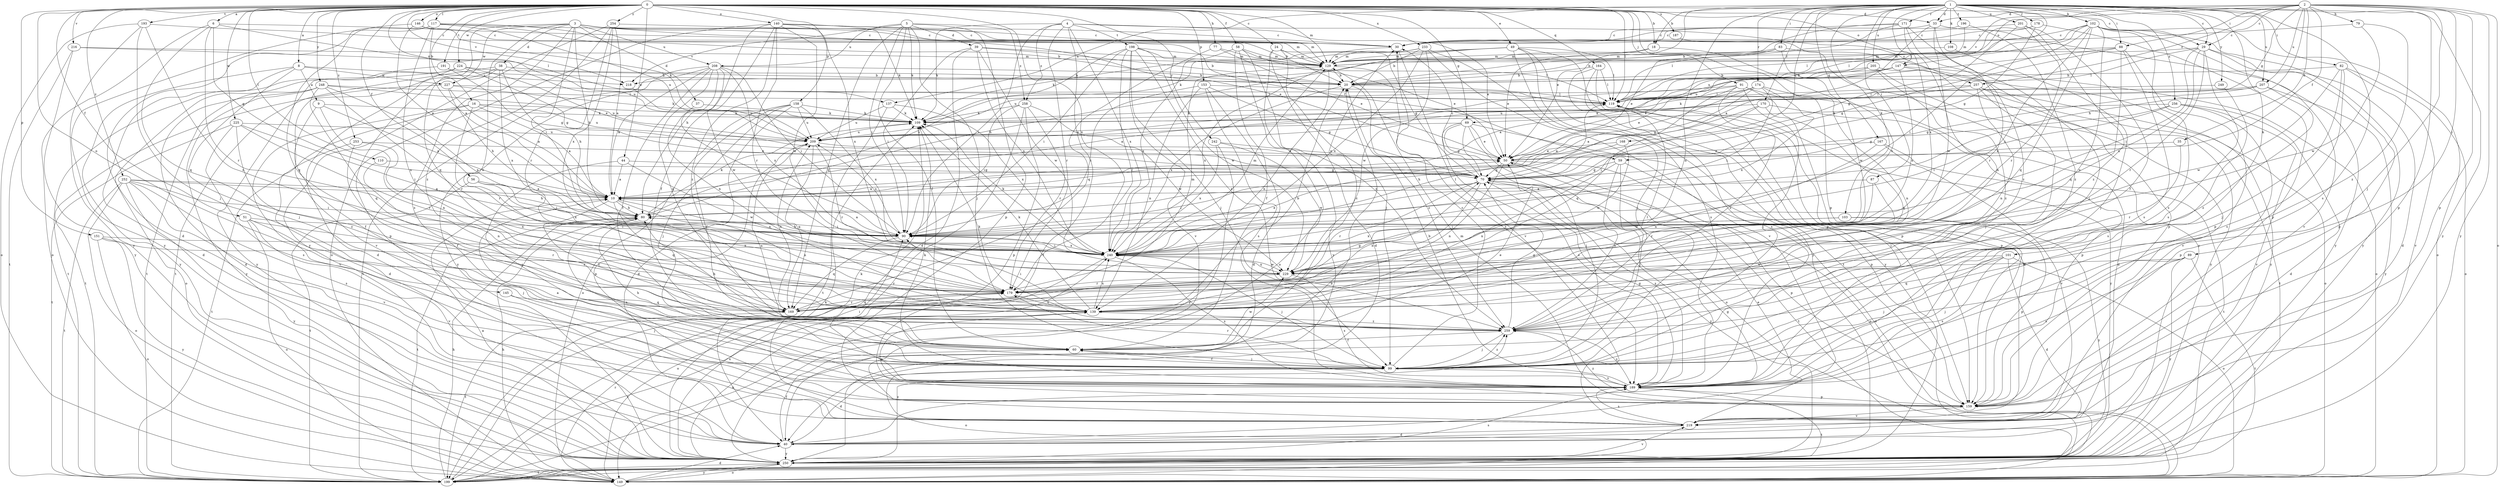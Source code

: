 strict digraph  {
0;
1;
2;
3;
4;
5;
6;
8;
9;
10;
16;
18;
20;
24;
29;
30;
33;
35;
37;
38;
39;
40;
44;
49;
50;
51;
56;
58;
59;
60;
69;
70;
77;
79;
80;
82;
83;
87;
88;
89;
90;
91;
99;
101;
102;
103;
108;
109;
110;
117;
119;
129;
137;
139;
140;
145;
146;
147;
149;
151;
153;
158;
159;
164;
167;
168;
169;
170;
171;
174;
178;
179;
187;
189;
191;
193;
196;
198;
199;
201;
205;
207;
208;
209;
216;
218;
219;
224;
225;
227;
229;
233;
240;
242;
248;
249;
250;
252;
253;
254;
256;
257;
258;
259;
0 -> 6  [label=a];
0 -> 8  [label=a];
0 -> 16  [label=b];
0 -> 18  [label=b];
0 -> 24  [label=c];
0 -> 29  [label=c];
0 -> 33  [label=d];
0 -> 44  [label=e];
0 -> 49  [label=e];
0 -> 51  [label=f];
0 -> 56  [label=f];
0 -> 58  [label=f];
0 -> 69  [label=g];
0 -> 77  [label=h];
0 -> 91  [label=j];
0 -> 110  [label=l];
0 -> 117  [label=l];
0 -> 119  [label=l];
0 -> 129  [label=m];
0 -> 137  [label=n];
0 -> 140  [label=o];
0 -> 145  [label=o];
0 -> 146  [label=o];
0 -> 147  [label=o];
0 -> 151  [label=p];
0 -> 153  [label=p];
0 -> 158  [label=p];
0 -> 159  [label=p];
0 -> 164  [label=q];
0 -> 187  [label=s];
0 -> 191  [label=t];
0 -> 193  [label=t];
0 -> 216  [label=v];
0 -> 218  [label=v];
0 -> 224  [label=w];
0 -> 225  [label=w];
0 -> 233  [label=x];
0 -> 240  [label=x];
0 -> 242  [label=y];
0 -> 248  [label=y];
0 -> 252  [label=z];
0 -> 253  [label=z];
0 -> 254  [label=z];
1 -> 18  [label=b];
1 -> 29  [label=c];
1 -> 33  [label=d];
1 -> 50  [label=e];
1 -> 82  [label=i];
1 -> 83  [label=i];
1 -> 87  [label=i];
1 -> 88  [label=i];
1 -> 101  [label=k];
1 -> 102  [label=k];
1 -> 103  [label=k];
1 -> 108  [label=k];
1 -> 119  [label=l];
1 -> 137  [label=n];
1 -> 139  [label=n];
1 -> 159  [label=p];
1 -> 167  [label=q];
1 -> 168  [label=q];
1 -> 170  [label=r];
1 -> 171  [label=r];
1 -> 174  [label=r];
1 -> 178  [label=r];
1 -> 189  [label=s];
1 -> 196  [label=t];
1 -> 201  [label=u];
1 -> 205  [label=u];
1 -> 207  [label=u];
1 -> 240  [label=x];
1 -> 249  [label=y];
1 -> 250  [label=y];
1 -> 256  [label=z];
2 -> 29  [label=c];
2 -> 33  [label=d];
2 -> 35  [label=d];
2 -> 59  [label=f];
2 -> 69  [label=g];
2 -> 79  [label=h];
2 -> 80  [label=h];
2 -> 88  [label=i];
2 -> 89  [label=i];
2 -> 99  [label=j];
2 -> 147  [label=o];
2 -> 149  [label=o];
2 -> 159  [label=p];
2 -> 207  [label=u];
2 -> 218  [label=v];
2 -> 250  [label=y];
2 -> 257  [label=z];
3 -> 20  [label=b];
3 -> 30  [label=c];
3 -> 37  [label=d];
3 -> 38  [label=d];
3 -> 50  [label=e];
3 -> 59  [label=f];
3 -> 80  [label=h];
3 -> 90  [label=i];
3 -> 139  [label=n];
3 -> 169  [label=q];
3 -> 189  [label=s];
3 -> 208  [label=u];
3 -> 227  [label=w];
4 -> 50  [label=e];
4 -> 90  [label=i];
4 -> 109  [label=k];
4 -> 179  [label=r];
4 -> 198  [label=t];
4 -> 199  [label=t];
4 -> 240  [label=x];
4 -> 257  [label=z];
4 -> 258  [label=z];
5 -> 39  [label=d];
5 -> 60  [label=f];
5 -> 90  [label=i];
5 -> 99  [label=j];
5 -> 109  [label=k];
5 -> 159  [label=p];
5 -> 169  [label=q];
5 -> 208  [label=u];
5 -> 218  [label=v];
5 -> 258  [label=z];
6 -> 30  [label=c];
6 -> 70  [label=g];
6 -> 119  [label=l];
6 -> 149  [label=o];
6 -> 169  [label=q];
6 -> 179  [label=r];
8 -> 9  [label=a];
8 -> 40  [label=d];
8 -> 99  [label=j];
8 -> 218  [label=v];
8 -> 227  [label=w];
8 -> 250  [label=y];
9 -> 10  [label=a];
9 -> 60  [label=f];
9 -> 109  [label=k];
9 -> 139  [label=n];
10 -> 80  [label=h];
10 -> 139  [label=n];
10 -> 169  [label=q];
10 -> 240  [label=x];
10 -> 259  [label=z];
16 -> 10  [label=a];
16 -> 40  [label=d];
16 -> 109  [label=k];
16 -> 179  [label=r];
16 -> 209  [label=u];
16 -> 219  [label=v];
18 -> 50  [label=e];
18 -> 129  [label=m];
18 -> 229  [label=w];
20 -> 119  [label=l];
20 -> 240  [label=x];
20 -> 259  [label=z];
24 -> 40  [label=d];
24 -> 70  [label=g];
24 -> 99  [label=j];
24 -> 129  [label=m];
24 -> 250  [label=y];
29 -> 40  [label=d];
29 -> 90  [label=i];
29 -> 119  [label=l];
29 -> 129  [label=m];
29 -> 159  [label=p];
29 -> 179  [label=r];
29 -> 189  [label=s];
29 -> 240  [label=x];
30 -> 129  [label=m];
30 -> 219  [label=v];
33 -> 10  [label=a];
33 -> 30  [label=c];
33 -> 179  [label=r];
33 -> 229  [label=w];
33 -> 250  [label=y];
35 -> 50  [label=e];
35 -> 179  [label=r];
37 -> 90  [label=i];
37 -> 109  [label=k];
38 -> 20  [label=b];
38 -> 40  [label=d];
38 -> 80  [label=h];
38 -> 159  [label=p];
38 -> 199  [label=t];
38 -> 240  [label=x];
39 -> 20  [label=b];
39 -> 40  [label=d];
39 -> 90  [label=i];
39 -> 129  [label=m];
39 -> 229  [label=w];
39 -> 240  [label=x];
40 -> 50  [label=e];
40 -> 60  [label=f];
40 -> 70  [label=g];
40 -> 250  [label=y];
44 -> 10  [label=a];
44 -> 70  [label=g];
44 -> 99  [label=j];
44 -> 229  [label=w];
49 -> 80  [label=h];
49 -> 99  [label=j];
49 -> 109  [label=k];
49 -> 119  [label=l];
49 -> 129  [label=m];
49 -> 159  [label=p];
49 -> 189  [label=s];
49 -> 199  [label=t];
50 -> 70  [label=g];
50 -> 139  [label=n];
50 -> 149  [label=o];
50 -> 199  [label=t];
51 -> 90  [label=i];
51 -> 99  [label=j];
51 -> 149  [label=o];
51 -> 179  [label=r];
51 -> 219  [label=v];
56 -> 10  [label=a];
56 -> 90  [label=i];
56 -> 199  [label=t];
56 -> 240  [label=x];
58 -> 50  [label=e];
58 -> 60  [label=f];
58 -> 129  [label=m];
58 -> 149  [label=o];
58 -> 240  [label=x];
58 -> 259  [label=z];
59 -> 70  [label=g];
59 -> 99  [label=j];
59 -> 139  [label=n];
59 -> 149  [label=o];
59 -> 259  [label=z];
60 -> 30  [label=c];
60 -> 50  [label=e];
60 -> 99  [label=j];
60 -> 209  [label=u];
60 -> 229  [label=w];
69 -> 50  [label=e];
69 -> 70  [label=g];
69 -> 99  [label=j];
69 -> 149  [label=o];
69 -> 159  [label=p];
69 -> 189  [label=s];
69 -> 209  [label=u];
70 -> 10  [label=a];
70 -> 30  [label=c];
70 -> 90  [label=i];
70 -> 139  [label=n];
70 -> 159  [label=p];
70 -> 179  [label=r];
70 -> 189  [label=s];
70 -> 250  [label=y];
77 -> 50  [label=e];
77 -> 129  [label=m];
77 -> 169  [label=q];
79 -> 30  [label=c];
79 -> 229  [label=w];
79 -> 259  [label=z];
80 -> 90  [label=i];
80 -> 109  [label=k];
80 -> 189  [label=s];
80 -> 199  [label=t];
82 -> 20  [label=b];
82 -> 99  [label=j];
82 -> 149  [label=o];
82 -> 189  [label=s];
82 -> 219  [label=v];
82 -> 229  [label=w];
83 -> 20  [label=b];
83 -> 50  [label=e];
83 -> 129  [label=m];
83 -> 159  [label=p];
83 -> 240  [label=x];
87 -> 10  [label=a];
87 -> 179  [label=r];
87 -> 229  [label=w];
88 -> 70  [label=g];
88 -> 129  [label=m];
88 -> 159  [label=p];
88 -> 169  [label=q];
88 -> 189  [label=s];
88 -> 209  [label=u];
89 -> 99  [label=j];
89 -> 189  [label=s];
89 -> 199  [label=t];
89 -> 229  [label=w];
89 -> 250  [label=y];
90 -> 10  [label=a];
90 -> 80  [label=h];
90 -> 169  [label=q];
90 -> 209  [label=u];
90 -> 240  [label=x];
91 -> 10  [label=a];
91 -> 40  [label=d];
91 -> 99  [label=j];
91 -> 119  [label=l];
91 -> 159  [label=p];
91 -> 169  [label=q];
91 -> 259  [label=z];
99 -> 30  [label=c];
99 -> 40  [label=d];
99 -> 60  [label=f];
99 -> 80  [label=h];
99 -> 149  [label=o];
99 -> 179  [label=r];
99 -> 189  [label=s];
99 -> 259  [label=z];
101 -> 40  [label=d];
101 -> 99  [label=j];
101 -> 149  [label=o];
101 -> 169  [label=q];
101 -> 189  [label=s];
101 -> 229  [label=w];
102 -> 30  [label=c];
102 -> 90  [label=i];
102 -> 119  [label=l];
102 -> 139  [label=n];
102 -> 149  [label=o];
102 -> 169  [label=q];
102 -> 189  [label=s];
102 -> 209  [label=u];
102 -> 219  [label=v];
102 -> 240  [label=x];
102 -> 250  [label=y];
103 -> 90  [label=i];
103 -> 159  [label=p];
103 -> 240  [label=x];
103 -> 250  [label=y];
108 -> 99  [label=j];
108 -> 129  [label=m];
109 -> 209  [label=u];
110 -> 70  [label=g];
110 -> 139  [label=n];
117 -> 10  [label=a];
117 -> 20  [label=b];
117 -> 30  [label=c];
117 -> 40  [label=d];
117 -> 129  [label=m];
117 -> 139  [label=n];
117 -> 209  [label=u];
117 -> 250  [label=y];
119 -> 109  [label=k];
119 -> 250  [label=y];
129 -> 20  [label=b];
129 -> 139  [label=n];
129 -> 189  [label=s];
129 -> 240  [label=x];
137 -> 109  [label=k];
137 -> 199  [label=t];
137 -> 209  [label=u];
137 -> 240  [label=x];
139 -> 20  [label=b];
139 -> 90  [label=i];
139 -> 109  [label=k];
139 -> 159  [label=p];
139 -> 199  [label=t];
139 -> 240  [label=x];
139 -> 259  [label=z];
140 -> 30  [label=c];
140 -> 60  [label=f];
140 -> 80  [label=h];
140 -> 109  [label=k];
140 -> 129  [label=m];
140 -> 149  [label=o];
140 -> 179  [label=r];
140 -> 229  [label=w];
140 -> 240  [label=x];
140 -> 259  [label=z];
145 -> 99  [label=j];
145 -> 169  [label=q];
146 -> 10  [label=a];
146 -> 30  [label=c];
146 -> 109  [label=k];
146 -> 169  [label=q];
147 -> 20  [label=b];
147 -> 50  [label=e];
147 -> 149  [label=o];
147 -> 209  [label=u];
147 -> 240  [label=x];
147 -> 250  [label=y];
149 -> 40  [label=d];
149 -> 80  [label=h];
149 -> 179  [label=r];
149 -> 250  [label=y];
151 -> 149  [label=o];
151 -> 179  [label=r];
151 -> 240  [label=x];
151 -> 250  [label=y];
153 -> 40  [label=d];
153 -> 70  [label=g];
153 -> 90  [label=i];
153 -> 119  [label=l];
153 -> 139  [label=n];
153 -> 189  [label=s];
158 -> 40  [label=d];
158 -> 60  [label=f];
158 -> 99  [label=j];
158 -> 109  [label=k];
158 -> 149  [label=o];
158 -> 209  [label=u];
158 -> 240  [label=x];
159 -> 129  [label=m];
159 -> 219  [label=v];
159 -> 259  [label=z];
164 -> 20  [label=b];
164 -> 119  [label=l];
164 -> 159  [label=p];
164 -> 189  [label=s];
164 -> 250  [label=y];
167 -> 50  [label=e];
167 -> 139  [label=n];
167 -> 199  [label=t];
167 -> 219  [label=v];
168 -> 50  [label=e];
168 -> 80  [label=h];
168 -> 229  [label=w];
169 -> 70  [label=g];
169 -> 179  [label=r];
169 -> 199  [label=t];
169 -> 209  [label=u];
170 -> 10  [label=a];
170 -> 90  [label=i];
170 -> 109  [label=k];
170 -> 159  [label=p];
170 -> 169  [label=q];
171 -> 20  [label=b];
171 -> 30  [label=c];
171 -> 99  [label=j];
171 -> 119  [label=l];
171 -> 139  [label=n];
171 -> 259  [label=z];
174 -> 10  [label=a];
174 -> 50  [label=e];
174 -> 70  [label=g];
174 -> 90  [label=i];
174 -> 119  [label=l];
174 -> 139  [label=n];
174 -> 240  [label=x];
178 -> 30  [label=c];
178 -> 70  [label=g];
178 -> 119  [label=l];
178 -> 159  [label=p];
179 -> 129  [label=m];
179 -> 139  [label=n];
179 -> 169  [label=q];
187 -> 250  [label=y];
189 -> 10  [label=a];
189 -> 20  [label=b];
189 -> 70  [label=g];
189 -> 90  [label=i];
189 -> 109  [label=k];
189 -> 119  [label=l];
189 -> 159  [label=p];
189 -> 199  [label=t];
191 -> 20  [label=b];
191 -> 70  [label=g];
191 -> 199  [label=t];
193 -> 30  [label=c];
193 -> 99  [label=j];
193 -> 139  [label=n];
193 -> 149  [label=o];
193 -> 250  [label=y];
196 -> 30  [label=c];
196 -> 129  [label=m];
196 -> 259  [label=z];
198 -> 80  [label=h];
198 -> 90  [label=i];
198 -> 99  [label=j];
198 -> 119  [label=l];
198 -> 129  [label=m];
198 -> 179  [label=r];
198 -> 219  [label=v];
198 -> 229  [label=w];
198 -> 259  [label=z];
199 -> 20  [label=b];
199 -> 80  [label=h];
199 -> 109  [label=k];
201 -> 30  [label=c];
201 -> 60  [label=f];
201 -> 70  [label=g];
201 -> 179  [label=r];
201 -> 259  [label=z];
205 -> 10  [label=a];
205 -> 20  [label=b];
205 -> 219  [label=v];
205 -> 250  [label=y];
205 -> 259  [label=z];
207 -> 70  [label=g];
207 -> 119  [label=l];
207 -> 209  [label=u];
207 -> 250  [label=y];
207 -> 259  [label=z];
208 -> 10  [label=a];
208 -> 20  [label=b];
208 -> 60  [label=f];
208 -> 90  [label=i];
208 -> 139  [label=n];
208 -> 169  [label=q];
208 -> 199  [label=t];
208 -> 229  [label=w];
208 -> 240  [label=x];
208 -> 250  [label=y];
209 -> 50  [label=e];
209 -> 159  [label=p];
209 -> 169  [label=q];
209 -> 179  [label=r];
216 -> 129  [label=m];
216 -> 199  [label=t];
216 -> 209  [label=u];
216 -> 250  [label=y];
218 -> 209  [label=u];
219 -> 40  [label=d];
219 -> 109  [label=k];
219 -> 119  [label=l];
219 -> 189  [label=s];
224 -> 20  [label=b];
224 -> 50  [label=e];
224 -> 70  [label=g];
224 -> 199  [label=t];
224 -> 219  [label=v];
224 -> 250  [label=y];
225 -> 90  [label=i];
225 -> 179  [label=r];
225 -> 189  [label=s];
225 -> 199  [label=t];
225 -> 209  [label=u];
225 -> 259  [label=z];
227 -> 10  [label=a];
227 -> 80  [label=h];
227 -> 109  [label=k];
227 -> 119  [label=l];
227 -> 199  [label=t];
229 -> 179  [label=r];
229 -> 189  [label=s];
229 -> 240  [label=x];
233 -> 20  [label=b];
233 -> 109  [label=k];
233 -> 129  [label=m];
233 -> 219  [label=v];
233 -> 229  [label=w];
233 -> 240  [label=x];
233 -> 250  [label=y];
240 -> 50  [label=e];
240 -> 90  [label=i];
240 -> 99  [label=j];
240 -> 109  [label=k];
240 -> 119  [label=l];
240 -> 129  [label=m];
240 -> 149  [label=o];
240 -> 189  [label=s];
240 -> 229  [label=w];
242 -> 50  [label=e];
242 -> 229  [label=w];
242 -> 240  [label=x];
242 -> 250  [label=y];
248 -> 40  [label=d];
248 -> 119  [label=l];
248 -> 149  [label=o];
248 -> 169  [label=q];
248 -> 179  [label=r];
248 -> 209  [label=u];
248 -> 240  [label=x];
248 -> 250  [label=y];
249 -> 119  [label=l];
249 -> 189  [label=s];
250 -> 10  [label=a];
250 -> 139  [label=n];
250 -> 149  [label=o];
250 -> 189  [label=s];
250 -> 199  [label=t];
250 -> 219  [label=v];
250 -> 240  [label=x];
250 -> 259  [label=z];
252 -> 10  [label=a];
252 -> 80  [label=h];
252 -> 90  [label=i];
252 -> 149  [label=o];
252 -> 189  [label=s];
252 -> 199  [label=t];
252 -> 219  [label=v];
252 -> 250  [label=y];
253 -> 50  [label=e];
253 -> 60  [label=f];
253 -> 139  [label=n];
253 -> 199  [label=t];
254 -> 10  [label=a];
254 -> 30  [label=c];
254 -> 179  [label=r];
254 -> 240  [label=x];
254 -> 250  [label=y];
254 -> 259  [label=z];
256 -> 40  [label=d];
256 -> 70  [label=g];
256 -> 90  [label=i];
256 -> 109  [label=k];
256 -> 159  [label=p];
256 -> 219  [label=v];
257 -> 99  [label=j];
257 -> 109  [label=k];
257 -> 119  [label=l];
257 -> 139  [label=n];
257 -> 149  [label=o];
257 -> 199  [label=t];
258 -> 90  [label=i];
258 -> 109  [label=k];
258 -> 159  [label=p];
258 -> 179  [label=r];
258 -> 229  [label=w];
258 -> 250  [label=y];
259 -> 60  [label=f];
259 -> 70  [label=g];
259 -> 80  [label=h];
259 -> 99  [label=j];
259 -> 109  [label=k];
259 -> 119  [label=l];
259 -> 189  [label=s];
}
